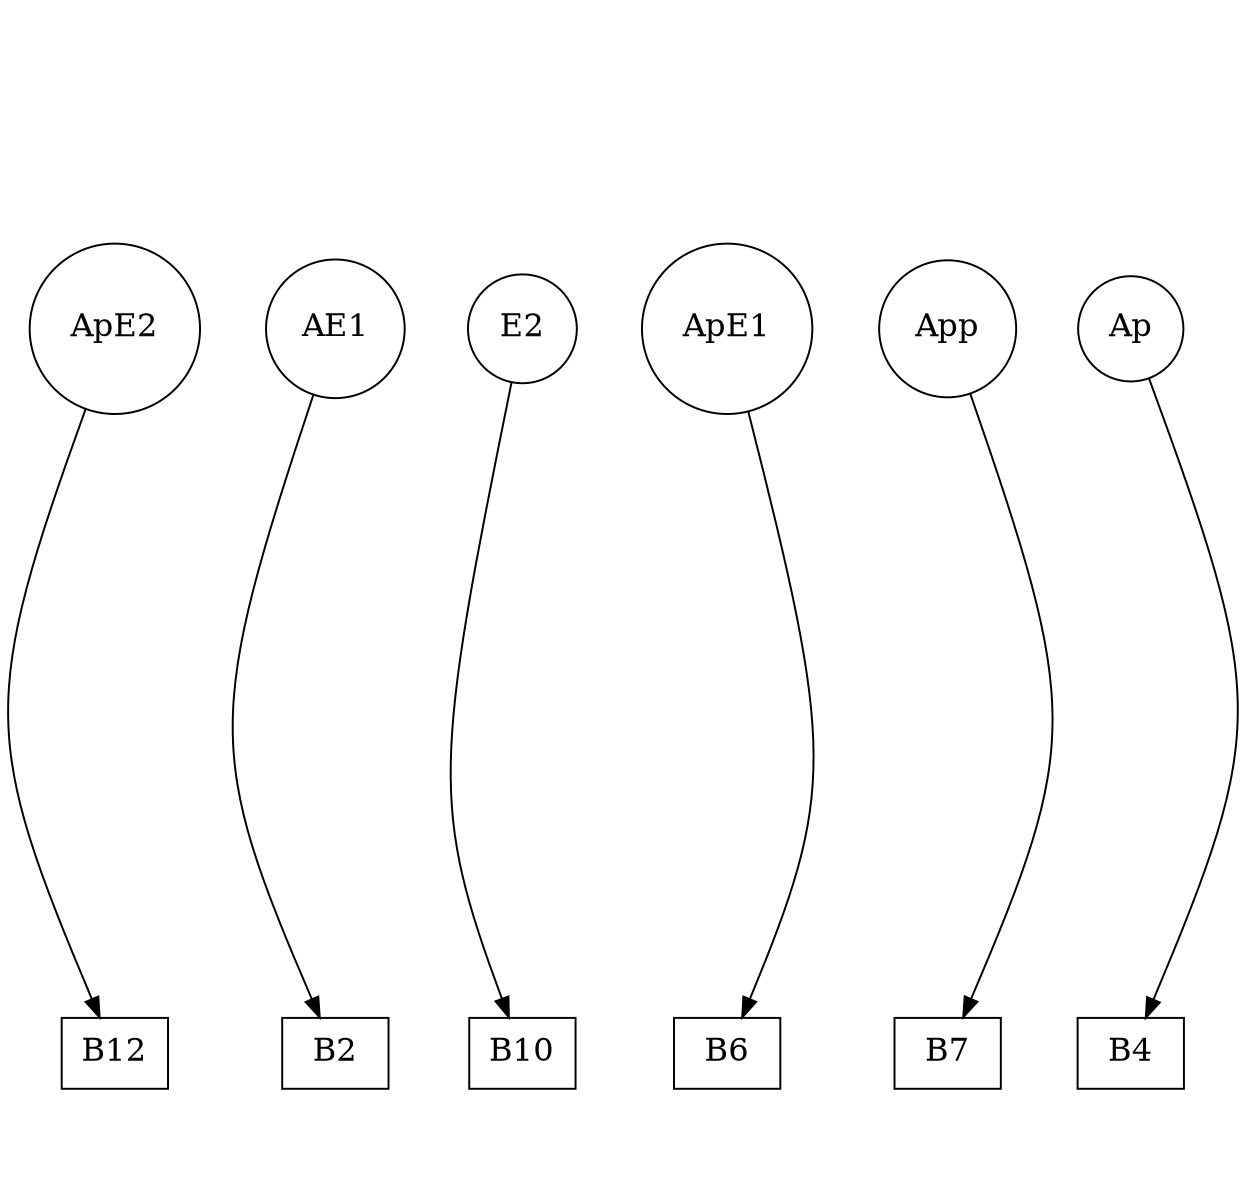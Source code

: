 strict digraph G {
remincross="true";
ratio="fill";
splines="curved";
overlap="true";
size="8.3,8.3";
ApE2 [shape="circle", fontsize=16, pos="50.0,80.0!"];
AE1 [shape="circle", fontsize=16, pos="60.0,140.0!"];
E2 [shape="circle", fontsize=16, pos="140.0,40.0!"];
B12 [shape="box", fontsize=16, pos="0.0,60.0!"];
ApE1 [shape="circle", fontsize=16, pos="260.0,128.0!"];
B10 [shape="box", fontsize=16, pos="110.0,90.0!"];
B7 [shape="box", fontsize=16, pos="300.0,90.0!"];
B6 [shape="box", fontsize=16, pos="320.0,160.0!"];
B4 [shape="box", fontsize=16, pos="220.0,170.0!"];
B2 [shape="box", fontsize=16, pos="60.0,180.0!"];
App [shape="circle", fontsize=16, pos="320.0,120.0!"];
Ap [shape="circle", fontsize=16, pos="160.0,160.0!"];
ApE1 -> B6;
AE1 -> B2;
E2 -> B10;
App -> B7;
ApE2 -> B12;
Ap -> B4;
}
